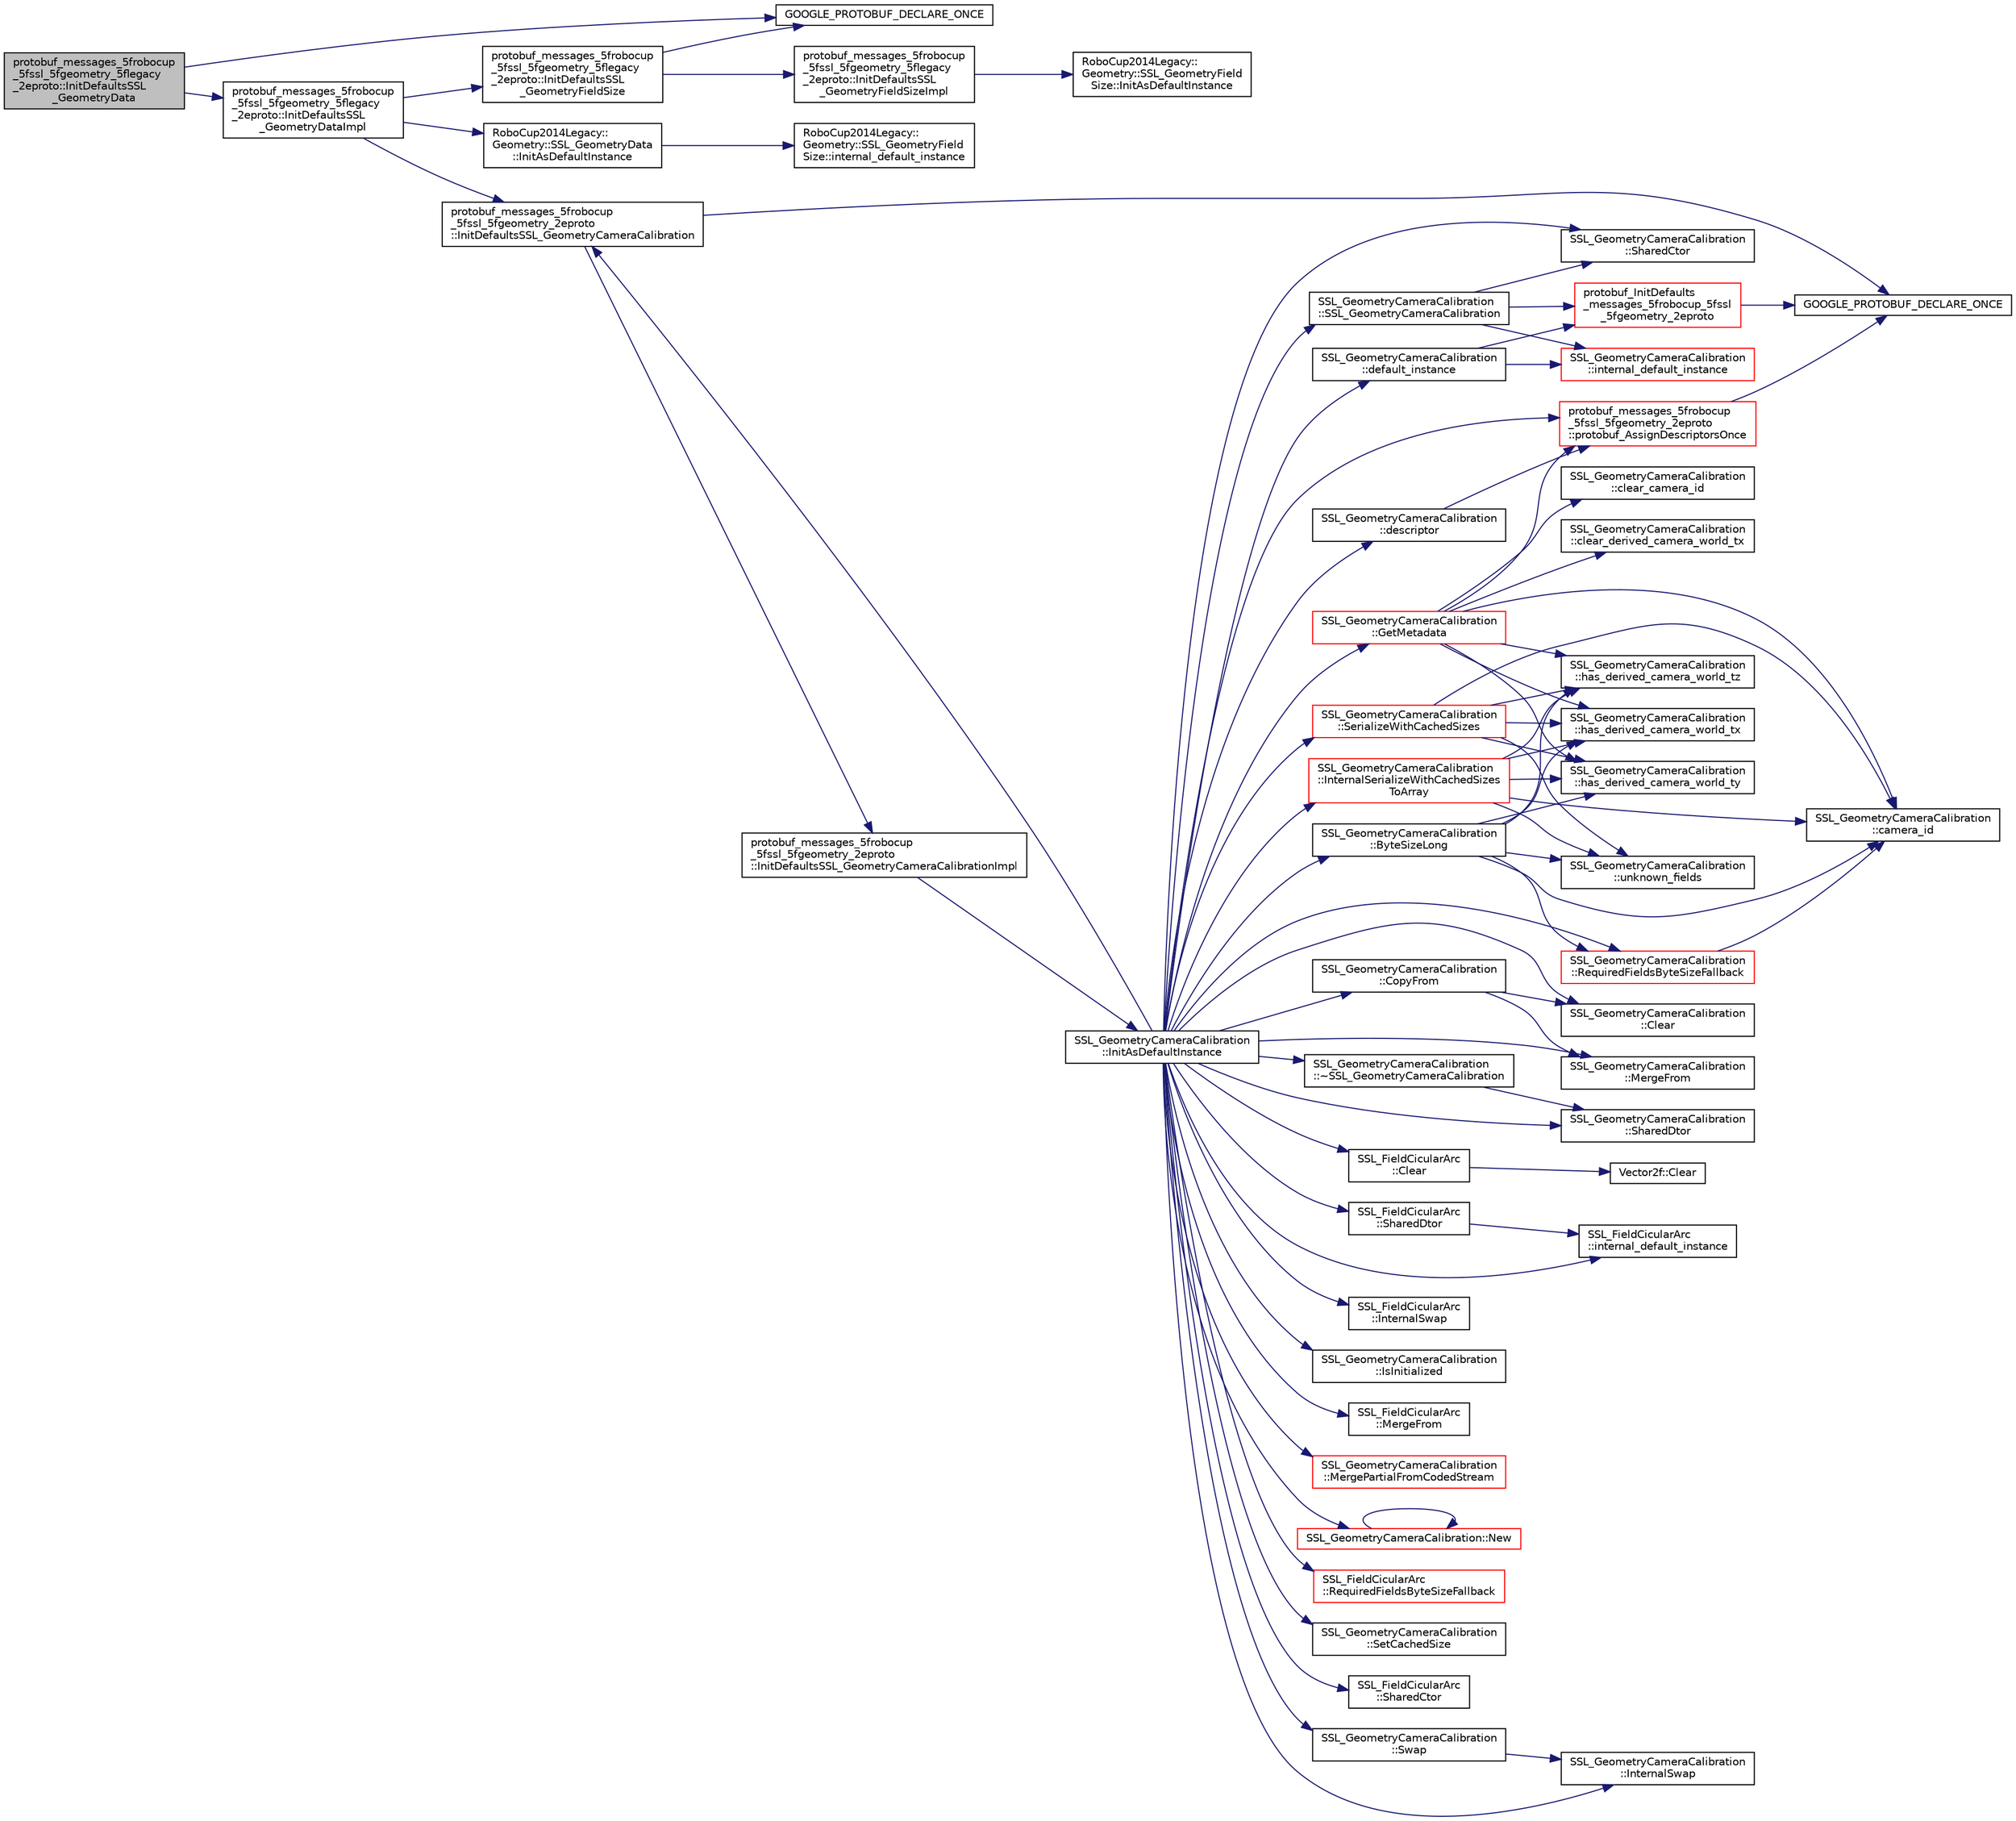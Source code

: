 digraph "protobuf_messages_5frobocup_5fssl_5fgeometry_5flegacy_2eproto::InitDefaultsSSL_GeometryData"
{
 // INTERACTIVE_SVG=YES
  edge [fontname="Helvetica",fontsize="10",labelfontname="Helvetica",labelfontsize="10"];
  node [fontname="Helvetica",fontsize="10",shape=record];
  rankdir="LR";
  Node1 [label="protobuf_messages_5frobocup\l_5fssl_5fgeometry_5flegacy\l_2eproto::InitDefaultsSSL\l_GeometryData",height=0.2,width=0.4,color="black", fillcolor="grey75", style="filled", fontcolor="black"];
  Node1 -> Node2 [color="midnightblue",fontsize="10",style="solid",fontname="Helvetica"];
  Node2 [label="GOOGLE_PROTOBUF_DECLARE_ONCE",height=0.2,width=0.4,color="black", fillcolor="white", style="filled",URL="$dc/d7f/gr_sim___commands_8pb_8cc.html#a1d3ccec64057afcccc8385041a5b5df7"];
  Node1 -> Node3 [color="midnightblue",fontsize="10",style="solid",fontname="Helvetica"];
  Node3 [label="protobuf_messages_5frobocup\l_5fssl_5fgeometry_5flegacy\l_2eproto::InitDefaultsSSL\l_GeometryDataImpl",height=0.2,width=0.4,color="black", fillcolor="white", style="filled",URL="$de/d4b/namespaceprotobuf__messages__5frobocup__5fssl__5fgeometry__5flegacy__2eproto.html#a5a0a5fb07539f7ccf014ca5aa3142b85"];
  Node3 -> Node4 [color="midnightblue",fontsize="10",style="solid",fontname="Helvetica"];
  Node4 [label="protobuf_messages_5frobocup\l_5fssl_5fgeometry_5flegacy\l_2eproto::InitDefaultsSSL\l_GeometryFieldSize",height=0.2,width=0.4,color="black", fillcolor="white", style="filled",URL="$de/d4b/namespaceprotobuf__messages__5frobocup__5fssl__5fgeometry__5flegacy__2eproto.html#a123c32206582f867869c30627d8f74f3"];
  Node4 -> Node2 [color="midnightblue",fontsize="10",style="solid",fontname="Helvetica"];
  Node4 -> Node5 [color="midnightblue",fontsize="10",style="solid",fontname="Helvetica"];
  Node5 [label="protobuf_messages_5frobocup\l_5fssl_5fgeometry_5flegacy\l_2eproto::InitDefaultsSSL\l_GeometryFieldSizeImpl",height=0.2,width=0.4,color="black", fillcolor="white", style="filled",URL="$de/d4b/namespaceprotobuf__messages__5frobocup__5fssl__5fgeometry__5flegacy__2eproto.html#a9cc09e8589d19fae5a892b68789acf4f"];
  Node5 -> Node6 [color="midnightblue",fontsize="10",style="solid",fontname="Helvetica"];
  Node6 [label="RoboCup2014Legacy::\lGeometry::SSL_GeometryField\lSize::InitAsDefaultInstance",height=0.2,width=0.4,color="black", fillcolor="white", style="filled",URL="$d5/d4b/class_robo_cup2014_legacy_1_1_geometry_1_1_s_s_l___geometry_field_size.html#a371a676c3c37670304e6b29daca758f3"];
  Node3 -> Node7 [color="midnightblue",fontsize="10",style="solid",fontname="Helvetica"];
  Node7 [label="protobuf_messages_5frobocup\l_5fssl_5fgeometry_2eproto\l::InitDefaultsSSL_GeometryCameraCalibration",height=0.2,width=0.4,color="black", fillcolor="white", style="filled",URL="$d4/d2b/namespaceprotobuf__messages__5frobocup__5fssl__5fgeometry__2eproto.html#a0787c4230e727ee8a9a5290347c73a53"];
  Node7 -> Node8 [color="midnightblue",fontsize="10",style="solid",fontname="Helvetica"];
  Node8 [label="GOOGLE_PROTOBUF_DECLARE_ONCE",height=0.2,width=0.4,color="black", fillcolor="white", style="filled",URL="$db/d34/grsim__comm_2include_2proto_2messages__robocup__ssl__geometry_8pb_8cc.html#ab62e58f219471a884ff8331c119d4c66"];
  Node7 -> Node9 [color="midnightblue",fontsize="10",style="solid",fontname="Helvetica"];
  Node9 [label="protobuf_messages_5frobocup\l_5fssl_5fgeometry_2eproto\l::InitDefaultsSSL_GeometryCameraCalibrationImpl",height=0.2,width=0.4,color="black", fillcolor="white", style="filled",URL="$d4/d2b/namespaceprotobuf__messages__5frobocup__5fssl__5fgeometry__2eproto.html#a309723e695b84fcdc9294963cc40ae9b"];
  Node9 -> Node10 [color="midnightblue",fontsize="10",style="solid",fontname="Helvetica"];
  Node10 [label="SSL_GeometryCameraCalibration\l::InitAsDefaultInstance",height=0.2,width=0.4,color="black", fillcolor="white", style="filled",URL="$d0/d73/class_s_s_l___geometry_camera_calibration.html#a7ffca6aca209bd8fd45f29ec2ec2fde3"];
  Node10 -> Node11 [color="midnightblue",fontsize="10",style="solid",fontname="Helvetica"];
  Node11 [label="SSL_GeometryCameraCalibration\l::ByteSizeLong",height=0.2,width=0.4,color="black", fillcolor="white", style="filled",URL="$d0/d73/class_s_s_l___geometry_camera_calibration.html#a2f77b8a6d235bcdfea699bb0f238c743"];
  Node11 -> Node12 [color="midnightblue",fontsize="10",style="solid",fontname="Helvetica"];
  Node12 [label="SSL_GeometryCameraCalibration\l::camera_id",height=0.2,width=0.4,color="black", fillcolor="white", style="filled",URL="$d0/d73/class_s_s_l___geometry_camera_calibration.html#a373965d7280a2a26dc6fd7aecbc35e8f"];
  Node11 -> Node13 [color="midnightblue",fontsize="10",style="solid",fontname="Helvetica"];
  Node13 [label="SSL_GeometryCameraCalibration\l::has_derived_camera_world_tx",height=0.2,width=0.4,color="black", fillcolor="white", style="filled",URL="$d0/d73/class_s_s_l___geometry_camera_calibration.html#a1c1a73e8e1007f75d6b3d70775e4b4f4"];
  Node11 -> Node14 [color="midnightblue",fontsize="10",style="solid",fontname="Helvetica"];
  Node14 [label="SSL_GeometryCameraCalibration\l::has_derived_camera_world_ty",height=0.2,width=0.4,color="black", fillcolor="white", style="filled",URL="$d0/d73/class_s_s_l___geometry_camera_calibration.html#af176feb6e5e9b844f5f95b32a1b85387"];
  Node11 -> Node15 [color="midnightblue",fontsize="10",style="solid",fontname="Helvetica"];
  Node15 [label="SSL_GeometryCameraCalibration\l::has_derived_camera_world_tz",height=0.2,width=0.4,color="black", fillcolor="white", style="filled",URL="$d0/d73/class_s_s_l___geometry_camera_calibration.html#a41f860558caff969dd7ceb6c4a6fab03"];
  Node11 -> Node16 [color="midnightblue",fontsize="10",style="solid",fontname="Helvetica"];
  Node16 [label="SSL_GeometryCameraCalibration\l::RequiredFieldsByteSizeFallback",height=0.2,width=0.4,color="red", fillcolor="white", style="filled",URL="$d0/d73/class_s_s_l___geometry_camera_calibration.html#af633544d0b5c34ca4ebcf9106293cd6e"];
  Node16 -> Node12 [color="midnightblue",fontsize="10",style="solid",fontname="Helvetica"];
  Node11 -> Node17 [color="midnightblue",fontsize="10",style="solid",fontname="Helvetica"];
  Node17 [label="SSL_GeometryCameraCalibration\l::unknown_fields",height=0.2,width=0.4,color="black", fillcolor="white", style="filled",URL="$d0/d73/class_s_s_l___geometry_camera_calibration.html#a88ca7c8868055631a5d9ddfa5455b408"];
  Node10 -> Node18 [color="midnightblue",fontsize="10",style="solid",fontname="Helvetica"];
  Node18 [label="SSL_GeometryCameraCalibration\l::Clear",height=0.2,width=0.4,color="black", fillcolor="white", style="filled",URL="$d0/d73/class_s_s_l___geometry_camera_calibration.html#a47aa9c9100dc53b8852de5636e9279a5"];
  Node10 -> Node19 [color="midnightblue",fontsize="10",style="solid",fontname="Helvetica"];
  Node19 [label="SSL_FieldCicularArc\l::Clear",height=0.2,width=0.4,color="black", fillcolor="white", style="filled",URL="$d4/dee/class_s_s_l___field_cicular_arc.html#aeb8142aae4ac3099e7ecf119caf81dfc"];
  Node19 -> Node20 [color="midnightblue",fontsize="10",style="solid",fontname="Helvetica"];
  Node20 [label="Vector2f::Clear",height=0.2,width=0.4,color="black", fillcolor="white", style="filled",URL="$da/dc2/class_vector2f.html#aba8accd8cd62c61d378a947f6612ab1f"];
  Node10 -> Node21 [color="midnightblue",fontsize="10",style="solid",fontname="Helvetica"];
  Node21 [label="SSL_GeometryCameraCalibration\l::CopyFrom",height=0.2,width=0.4,color="black", fillcolor="white", style="filled",URL="$d0/d73/class_s_s_l___geometry_camera_calibration.html#a98397e57031de3c61578e4d064c5ae77"];
  Node21 -> Node18 [color="midnightblue",fontsize="10",style="solid",fontname="Helvetica"];
  Node21 -> Node22 [color="midnightblue",fontsize="10",style="solid",fontname="Helvetica"];
  Node22 [label="SSL_GeometryCameraCalibration\l::MergeFrom",height=0.2,width=0.4,color="black", fillcolor="white", style="filled",URL="$d0/d73/class_s_s_l___geometry_camera_calibration.html#a21e22ef72f3f3590a7634796d3632d46"];
  Node10 -> Node23 [color="midnightblue",fontsize="10",style="solid",fontname="Helvetica"];
  Node23 [label="SSL_GeometryCameraCalibration\l::default_instance",height=0.2,width=0.4,color="black", fillcolor="white", style="filled",URL="$d0/d73/class_s_s_l___geometry_camera_calibration.html#ad1d70fd8f509678adce78e0b36973cc8"];
  Node23 -> Node24 [color="midnightblue",fontsize="10",style="solid",fontname="Helvetica"];
  Node24 [label="SSL_GeometryCameraCalibration\l::internal_default_instance",height=0.2,width=0.4,color="red", fillcolor="white", style="filled",URL="$d0/d73/class_s_s_l___geometry_camera_calibration.html#a349629d4dc7b28dae322a07a94785a31"];
  Node23 -> Node25 [color="midnightblue",fontsize="10",style="solid",fontname="Helvetica"];
  Node25 [label="protobuf_InitDefaults\l_messages_5frobocup_5fssl\l_5fgeometry_2eproto",height=0.2,width=0.4,color="red", fillcolor="white", style="filled",URL="$db/d34/grsim__comm_2include_2proto_2messages__robocup__ssl__geometry_8pb_8cc.html#a860f546ce0c0a350ea28bde1368ef050"];
  Node25 -> Node8 [color="midnightblue",fontsize="10",style="solid",fontname="Helvetica"];
  Node10 -> Node26 [color="midnightblue",fontsize="10",style="solid",fontname="Helvetica"];
  Node26 [label="SSL_GeometryCameraCalibration\l::descriptor",height=0.2,width=0.4,color="black", fillcolor="white", style="filled",URL="$d0/d73/class_s_s_l___geometry_camera_calibration.html#a0bb8514e7de23c3801f066f3010e9e70"];
  Node26 -> Node27 [color="midnightblue",fontsize="10",style="solid",fontname="Helvetica"];
  Node27 [label="protobuf_messages_5frobocup\l_5fssl_5fgeometry_2eproto\l::protobuf_AssignDescriptorsOnce",height=0.2,width=0.4,color="red", fillcolor="white", style="filled",URL="$d4/d2b/namespaceprotobuf__messages__5frobocup__5fssl__5fgeometry__2eproto.html#a81e8b645220da98df323923b73eed9c1"];
  Node27 -> Node8 [color="midnightblue",fontsize="10",style="solid",fontname="Helvetica"];
  Node10 -> Node28 [color="midnightblue",fontsize="10",style="solid",fontname="Helvetica"];
  Node28 [label="SSL_GeometryCameraCalibration\l::GetMetadata",height=0.2,width=0.4,color="red", fillcolor="white", style="filled",URL="$d0/d73/class_s_s_l___geometry_camera_calibration.html#aab2f35a885c3bb5996f385857c718be2"];
  Node28 -> Node12 [color="midnightblue",fontsize="10",style="solid",fontname="Helvetica"];
  Node28 -> Node29 [color="midnightblue",fontsize="10",style="solid",fontname="Helvetica"];
  Node29 [label="SSL_GeometryCameraCalibration\l::clear_camera_id",height=0.2,width=0.4,color="black", fillcolor="white", style="filled",URL="$d0/d73/class_s_s_l___geometry_camera_calibration.html#a4e114583b194bfb0f6213c2b75979d6b"];
  Node28 -> Node30 [color="midnightblue",fontsize="10",style="solid",fontname="Helvetica"];
  Node30 [label="SSL_GeometryCameraCalibration\l::clear_derived_camera_world_tx",height=0.2,width=0.4,color="black", fillcolor="white", style="filled",URL="$d0/d73/class_s_s_l___geometry_camera_calibration.html#a0f6bb3ccaa8b2803b2b08043fd102935"];
  Node28 -> Node13 [color="midnightblue",fontsize="10",style="solid",fontname="Helvetica"];
  Node28 -> Node14 [color="midnightblue",fontsize="10",style="solid",fontname="Helvetica"];
  Node28 -> Node15 [color="midnightblue",fontsize="10",style="solid",fontname="Helvetica"];
  Node28 -> Node27 [color="midnightblue",fontsize="10",style="solid",fontname="Helvetica"];
  Node10 -> Node7 [color="midnightblue",fontsize="10",style="solid",fontname="Helvetica"];
  Node10 -> Node31 [color="midnightblue",fontsize="10",style="solid",fontname="Helvetica"];
  Node31 [label="SSL_FieldCicularArc\l::internal_default_instance",height=0.2,width=0.4,color="black", fillcolor="white", style="filled",URL="$d4/dee/class_s_s_l___field_cicular_arc.html#a6724a620b6cdaad05b3baa51cbd86c40"];
  Node10 -> Node32 [color="midnightblue",fontsize="10",style="solid",fontname="Helvetica"];
  Node32 [label="SSL_GeometryCameraCalibration\l::InternalSerializeWithCachedSizes\lToArray",height=0.2,width=0.4,color="red", fillcolor="white", style="filled",URL="$d0/d73/class_s_s_l___geometry_camera_calibration.html#ad1fd6c1ce9cbb03c27ea50309e3d0bf7"];
  Node32 -> Node12 [color="midnightblue",fontsize="10",style="solid",fontname="Helvetica"];
  Node32 -> Node13 [color="midnightblue",fontsize="10",style="solid",fontname="Helvetica"];
  Node32 -> Node14 [color="midnightblue",fontsize="10",style="solid",fontname="Helvetica"];
  Node32 -> Node15 [color="midnightblue",fontsize="10",style="solid",fontname="Helvetica"];
  Node32 -> Node17 [color="midnightblue",fontsize="10",style="solid",fontname="Helvetica"];
  Node10 -> Node33 [color="midnightblue",fontsize="10",style="solid",fontname="Helvetica"];
  Node33 [label="SSL_GeometryCameraCalibration\l::InternalSwap",height=0.2,width=0.4,color="black", fillcolor="white", style="filled",URL="$d0/d73/class_s_s_l___geometry_camera_calibration.html#a86dce22e1a5572e1b4b5ceef3f4e81d0"];
  Node10 -> Node34 [color="midnightblue",fontsize="10",style="solid",fontname="Helvetica"];
  Node34 [label="SSL_FieldCicularArc\l::InternalSwap",height=0.2,width=0.4,color="black", fillcolor="white", style="filled",URL="$d4/dee/class_s_s_l___field_cicular_arc.html#adbf1b9345f3d6d49556a2c5e20cd0290"];
  Node10 -> Node35 [color="midnightblue",fontsize="10",style="solid",fontname="Helvetica"];
  Node35 [label="SSL_GeometryCameraCalibration\l::IsInitialized",height=0.2,width=0.4,color="black", fillcolor="white", style="filled",URL="$d0/d73/class_s_s_l___geometry_camera_calibration.html#a031aedf12de5b8c30a24190f0188849f"];
  Node10 -> Node22 [color="midnightblue",fontsize="10",style="solid",fontname="Helvetica"];
  Node10 -> Node36 [color="midnightblue",fontsize="10",style="solid",fontname="Helvetica"];
  Node36 [label="SSL_FieldCicularArc\l::MergeFrom",height=0.2,width=0.4,color="black", fillcolor="white", style="filled",URL="$d4/dee/class_s_s_l___field_cicular_arc.html#aa9a17df2c79c8559f35ff82048e0e3de"];
  Node10 -> Node37 [color="midnightblue",fontsize="10",style="solid",fontname="Helvetica"];
  Node37 [label="SSL_GeometryCameraCalibration\l::MergePartialFromCodedStream",height=0.2,width=0.4,color="red", fillcolor="white", style="filled",URL="$d0/d73/class_s_s_l___geometry_camera_calibration.html#a00bf7a45e6ea1c4a562dd90ac23f3d80"];
  Node10 -> Node38 [color="midnightblue",fontsize="10",style="solid",fontname="Helvetica"];
  Node38 [label="SSL_GeometryCameraCalibration::New",height=0.2,width=0.4,color="red", fillcolor="white", style="filled",URL="$d0/d73/class_s_s_l___geometry_camera_calibration.html#ae0b269c4585c7700bb72218530210f85"];
  Node38 -> Node38 [color="midnightblue",fontsize="10",style="solid",fontname="Helvetica"];
  Node10 -> Node27 [color="midnightblue",fontsize="10",style="solid",fontname="Helvetica"];
  Node10 -> Node16 [color="midnightblue",fontsize="10",style="solid",fontname="Helvetica"];
  Node10 -> Node39 [color="midnightblue",fontsize="10",style="solid",fontname="Helvetica"];
  Node39 [label="SSL_FieldCicularArc\l::RequiredFieldsByteSizeFallback",height=0.2,width=0.4,color="red", fillcolor="white", style="filled",URL="$d4/dee/class_s_s_l___field_cicular_arc.html#a513ca8eb97d5db1a543ccbb9b40df24a"];
  Node10 -> Node40 [color="midnightblue",fontsize="10",style="solid",fontname="Helvetica"];
  Node40 [label="SSL_GeometryCameraCalibration\l::SerializeWithCachedSizes",height=0.2,width=0.4,color="red", fillcolor="white", style="filled",URL="$d0/d73/class_s_s_l___geometry_camera_calibration.html#a3599a2a9cf7e933b2c5c37aff567c7b1"];
  Node40 -> Node12 [color="midnightblue",fontsize="10",style="solid",fontname="Helvetica"];
  Node40 -> Node13 [color="midnightblue",fontsize="10",style="solid",fontname="Helvetica"];
  Node40 -> Node14 [color="midnightblue",fontsize="10",style="solid",fontname="Helvetica"];
  Node40 -> Node15 [color="midnightblue",fontsize="10",style="solid",fontname="Helvetica"];
  Node40 -> Node17 [color="midnightblue",fontsize="10",style="solid",fontname="Helvetica"];
  Node10 -> Node41 [color="midnightblue",fontsize="10",style="solid",fontname="Helvetica"];
  Node41 [label="SSL_GeometryCameraCalibration\l::SetCachedSize",height=0.2,width=0.4,color="black", fillcolor="white", style="filled",URL="$d0/d73/class_s_s_l___geometry_camera_calibration.html#a3c6c6fc2bbf63f2aa56177433ac607b6"];
  Node10 -> Node42 [color="midnightblue",fontsize="10",style="solid",fontname="Helvetica"];
  Node42 [label="SSL_GeometryCameraCalibration\l::SharedCtor",height=0.2,width=0.4,color="black", fillcolor="white", style="filled",URL="$d0/d73/class_s_s_l___geometry_camera_calibration.html#ace4eedd43ddcc733f6541dd98e8f28f5"];
  Node10 -> Node43 [color="midnightblue",fontsize="10",style="solid",fontname="Helvetica"];
  Node43 [label="SSL_FieldCicularArc\l::SharedCtor",height=0.2,width=0.4,color="black", fillcolor="white", style="filled",URL="$d4/dee/class_s_s_l___field_cicular_arc.html#a600eaf783ff21f4df42e7d818efada55"];
  Node10 -> Node44 [color="midnightblue",fontsize="10",style="solid",fontname="Helvetica"];
  Node44 [label="SSL_GeometryCameraCalibration\l::SharedDtor",height=0.2,width=0.4,color="black", fillcolor="white", style="filled",URL="$d0/d73/class_s_s_l___geometry_camera_calibration.html#a2050167d2b8b6117988b933bd80a549c"];
  Node10 -> Node45 [color="midnightblue",fontsize="10",style="solid",fontname="Helvetica"];
  Node45 [label="SSL_FieldCicularArc\l::SharedDtor",height=0.2,width=0.4,color="black", fillcolor="white", style="filled",URL="$d4/dee/class_s_s_l___field_cicular_arc.html#af6ec3bd7c4cc430d45185e9158e12430"];
  Node45 -> Node31 [color="midnightblue",fontsize="10",style="solid",fontname="Helvetica"];
  Node10 -> Node46 [color="midnightblue",fontsize="10",style="solid",fontname="Helvetica"];
  Node46 [label="SSL_GeometryCameraCalibration\l::SSL_GeometryCameraCalibration",height=0.2,width=0.4,color="black", fillcolor="white", style="filled",URL="$d0/d73/class_s_s_l___geometry_camera_calibration.html#a1aedd213456e61cddcf4b6e0184fe083"];
  Node46 -> Node24 [color="midnightblue",fontsize="10",style="solid",fontname="Helvetica"];
  Node46 -> Node25 [color="midnightblue",fontsize="10",style="solid",fontname="Helvetica"];
  Node46 -> Node42 [color="midnightblue",fontsize="10",style="solid",fontname="Helvetica"];
  Node10 -> Node47 [color="midnightblue",fontsize="10",style="solid",fontname="Helvetica"];
  Node47 [label="SSL_GeometryCameraCalibration\l::Swap",height=0.2,width=0.4,color="black", fillcolor="white", style="filled",URL="$d0/d73/class_s_s_l___geometry_camera_calibration.html#ace353fcbe6441c75440f4a7561fe9dfa"];
  Node47 -> Node33 [color="midnightblue",fontsize="10",style="solid",fontname="Helvetica"];
  Node10 -> Node48 [color="midnightblue",fontsize="10",style="solid",fontname="Helvetica"];
  Node48 [label="SSL_GeometryCameraCalibration\l::~SSL_GeometryCameraCalibration",height=0.2,width=0.4,color="black", fillcolor="white", style="filled",URL="$d0/d73/class_s_s_l___geometry_camera_calibration.html#a52e6a900c55170b2fa59b2d156d96b9c"];
  Node48 -> Node44 [color="midnightblue",fontsize="10",style="solid",fontname="Helvetica"];
  Node3 -> Node49 [color="midnightblue",fontsize="10",style="solid",fontname="Helvetica"];
  Node49 [label="RoboCup2014Legacy::\lGeometry::SSL_GeometryData\l::InitAsDefaultInstance",height=0.2,width=0.4,color="black", fillcolor="white", style="filled",URL="$d8/d7b/class_robo_cup2014_legacy_1_1_geometry_1_1_s_s_l___geometry_data.html#ac446d8dbbebbfdc0acbfad8aad50491c"];
  Node49 -> Node50 [color="midnightblue",fontsize="10",style="solid",fontname="Helvetica"];
  Node50 [label="RoboCup2014Legacy::\lGeometry::SSL_GeometryField\lSize::internal_default_instance",height=0.2,width=0.4,color="black", fillcolor="white", style="filled",URL="$d5/d4b/class_robo_cup2014_legacy_1_1_geometry_1_1_s_s_l___geometry_field_size.html#a6e973d5eee458054fbf29e1e7f9d0f4f"];
}
